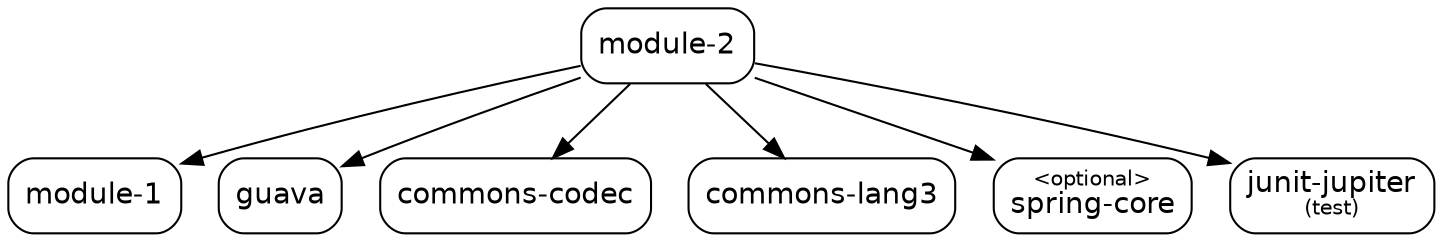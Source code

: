 digraph "module-2" {
  node [shape="box",style="rounded",fontname="Helvetica",fontsize="14"]
  edge [fontsize="10",fontname="Helvetica"]

  // Node Definitions:
  "com.github.ferstl:module-2:jar"[label=<module-2>]
  "com.github.ferstl:module-1:jar"[label=<module-1>]
  "com.google.guava:guava:jar"[label=<guava>]
  "commons-codec:commons-codec:jar"[label=<commons-codec>]
  "org.apache.commons:commons-lang3:jar"[label=<commons-lang3>]
  "org.springframework:spring-core:jar"[label=<<font point-size="10">&lt;optional&gt;</font><br/>spring-core>]
  "org.junit.jupiter:junit-jupiter:jar"[label=<junit-jupiter<font point-size="10"><br/>(test)</font>>]

  // Edge Definitions:
  "com.github.ferstl:module-2:jar" -> "com.github.ferstl:module-1:jar"
  "com.github.ferstl:module-2:jar" -> "com.google.guava:guava:jar"
  "com.github.ferstl:module-2:jar" -> "commons-codec:commons-codec:jar"
  "com.github.ferstl:module-2:jar" -> "org.apache.commons:commons-lang3:jar"
  "com.github.ferstl:module-2:jar" -> "org.springframework:spring-core:jar"
  "com.github.ferstl:module-2:jar" -> "org.junit.jupiter:junit-jupiter:jar"
}
